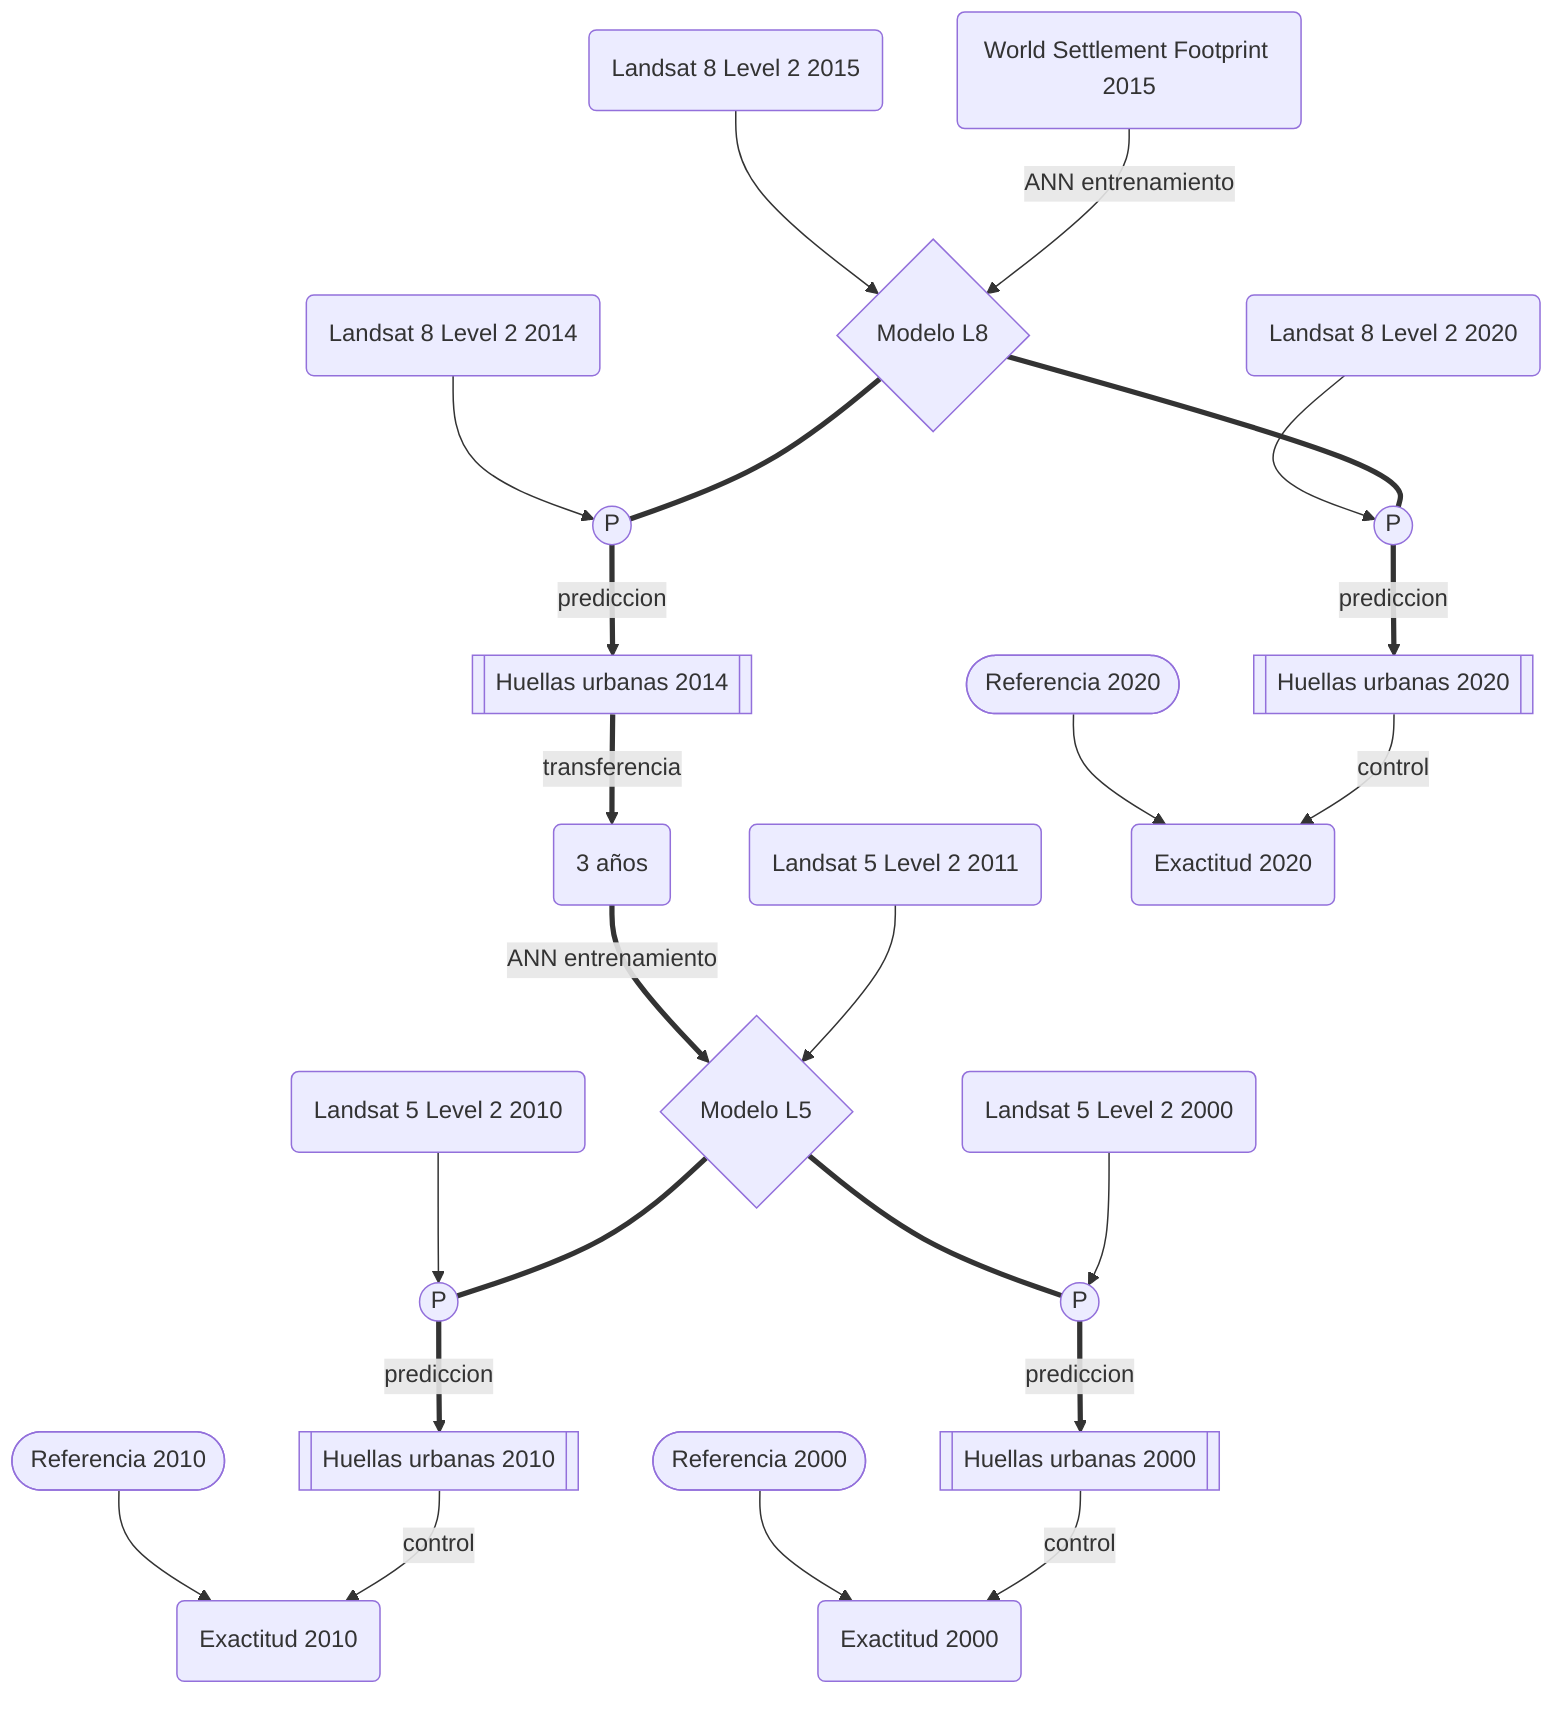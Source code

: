 flowchart TD
    L2015(Landsat 8 Level 2 2015) --> M1{Modelo L8}
    D(World Settlement Footprint 2015) -->|ANN entrenamiento| M1
    L2020(Landsat 8 Level 2 2020) --> F2020
    L2014(Landsat 8 Level 2 2014) --> F2014
    M1 === F2020((P))
    M1 === F2014((P))
    F2020 ==> |prediccion| P2020[[Huellas urbanas 2020]]
    F2014 ==> |prediccion| P2014[[Huellas urbanas 2014]]
    P2014 ==> |transferencia| T(3 años)
    T ==> |ANN entrenamiento| M2{Modelo L5}
    L2011(Landsat 5 Level 2 2011) --> M2  
    L2010(Landsat 5 Level 2 2010) --> F2010
    M2 === F2010((P))
    M2 === F2000((P))
    L2000(Landsat 5 Level 2 2000) --> F2000
    F2000 ==> |prediccion| P2000[[Huellas urbanas 2000]]
    F2010 ==> |prediccion| P2010[[Huellas urbanas 2010]]
    C2020([Referencia 2020]) --> E2020(Exactitud 2020)
    P2020 --> |control| E2020
    C2010([Referencia 2010]) --> E2010(Exactitud 2010)
    P2010 --> |control| E2010
    C2000([Referencia 2000]) --> E2000(Exactitud 2000)
    P2000 --> |control| E2000